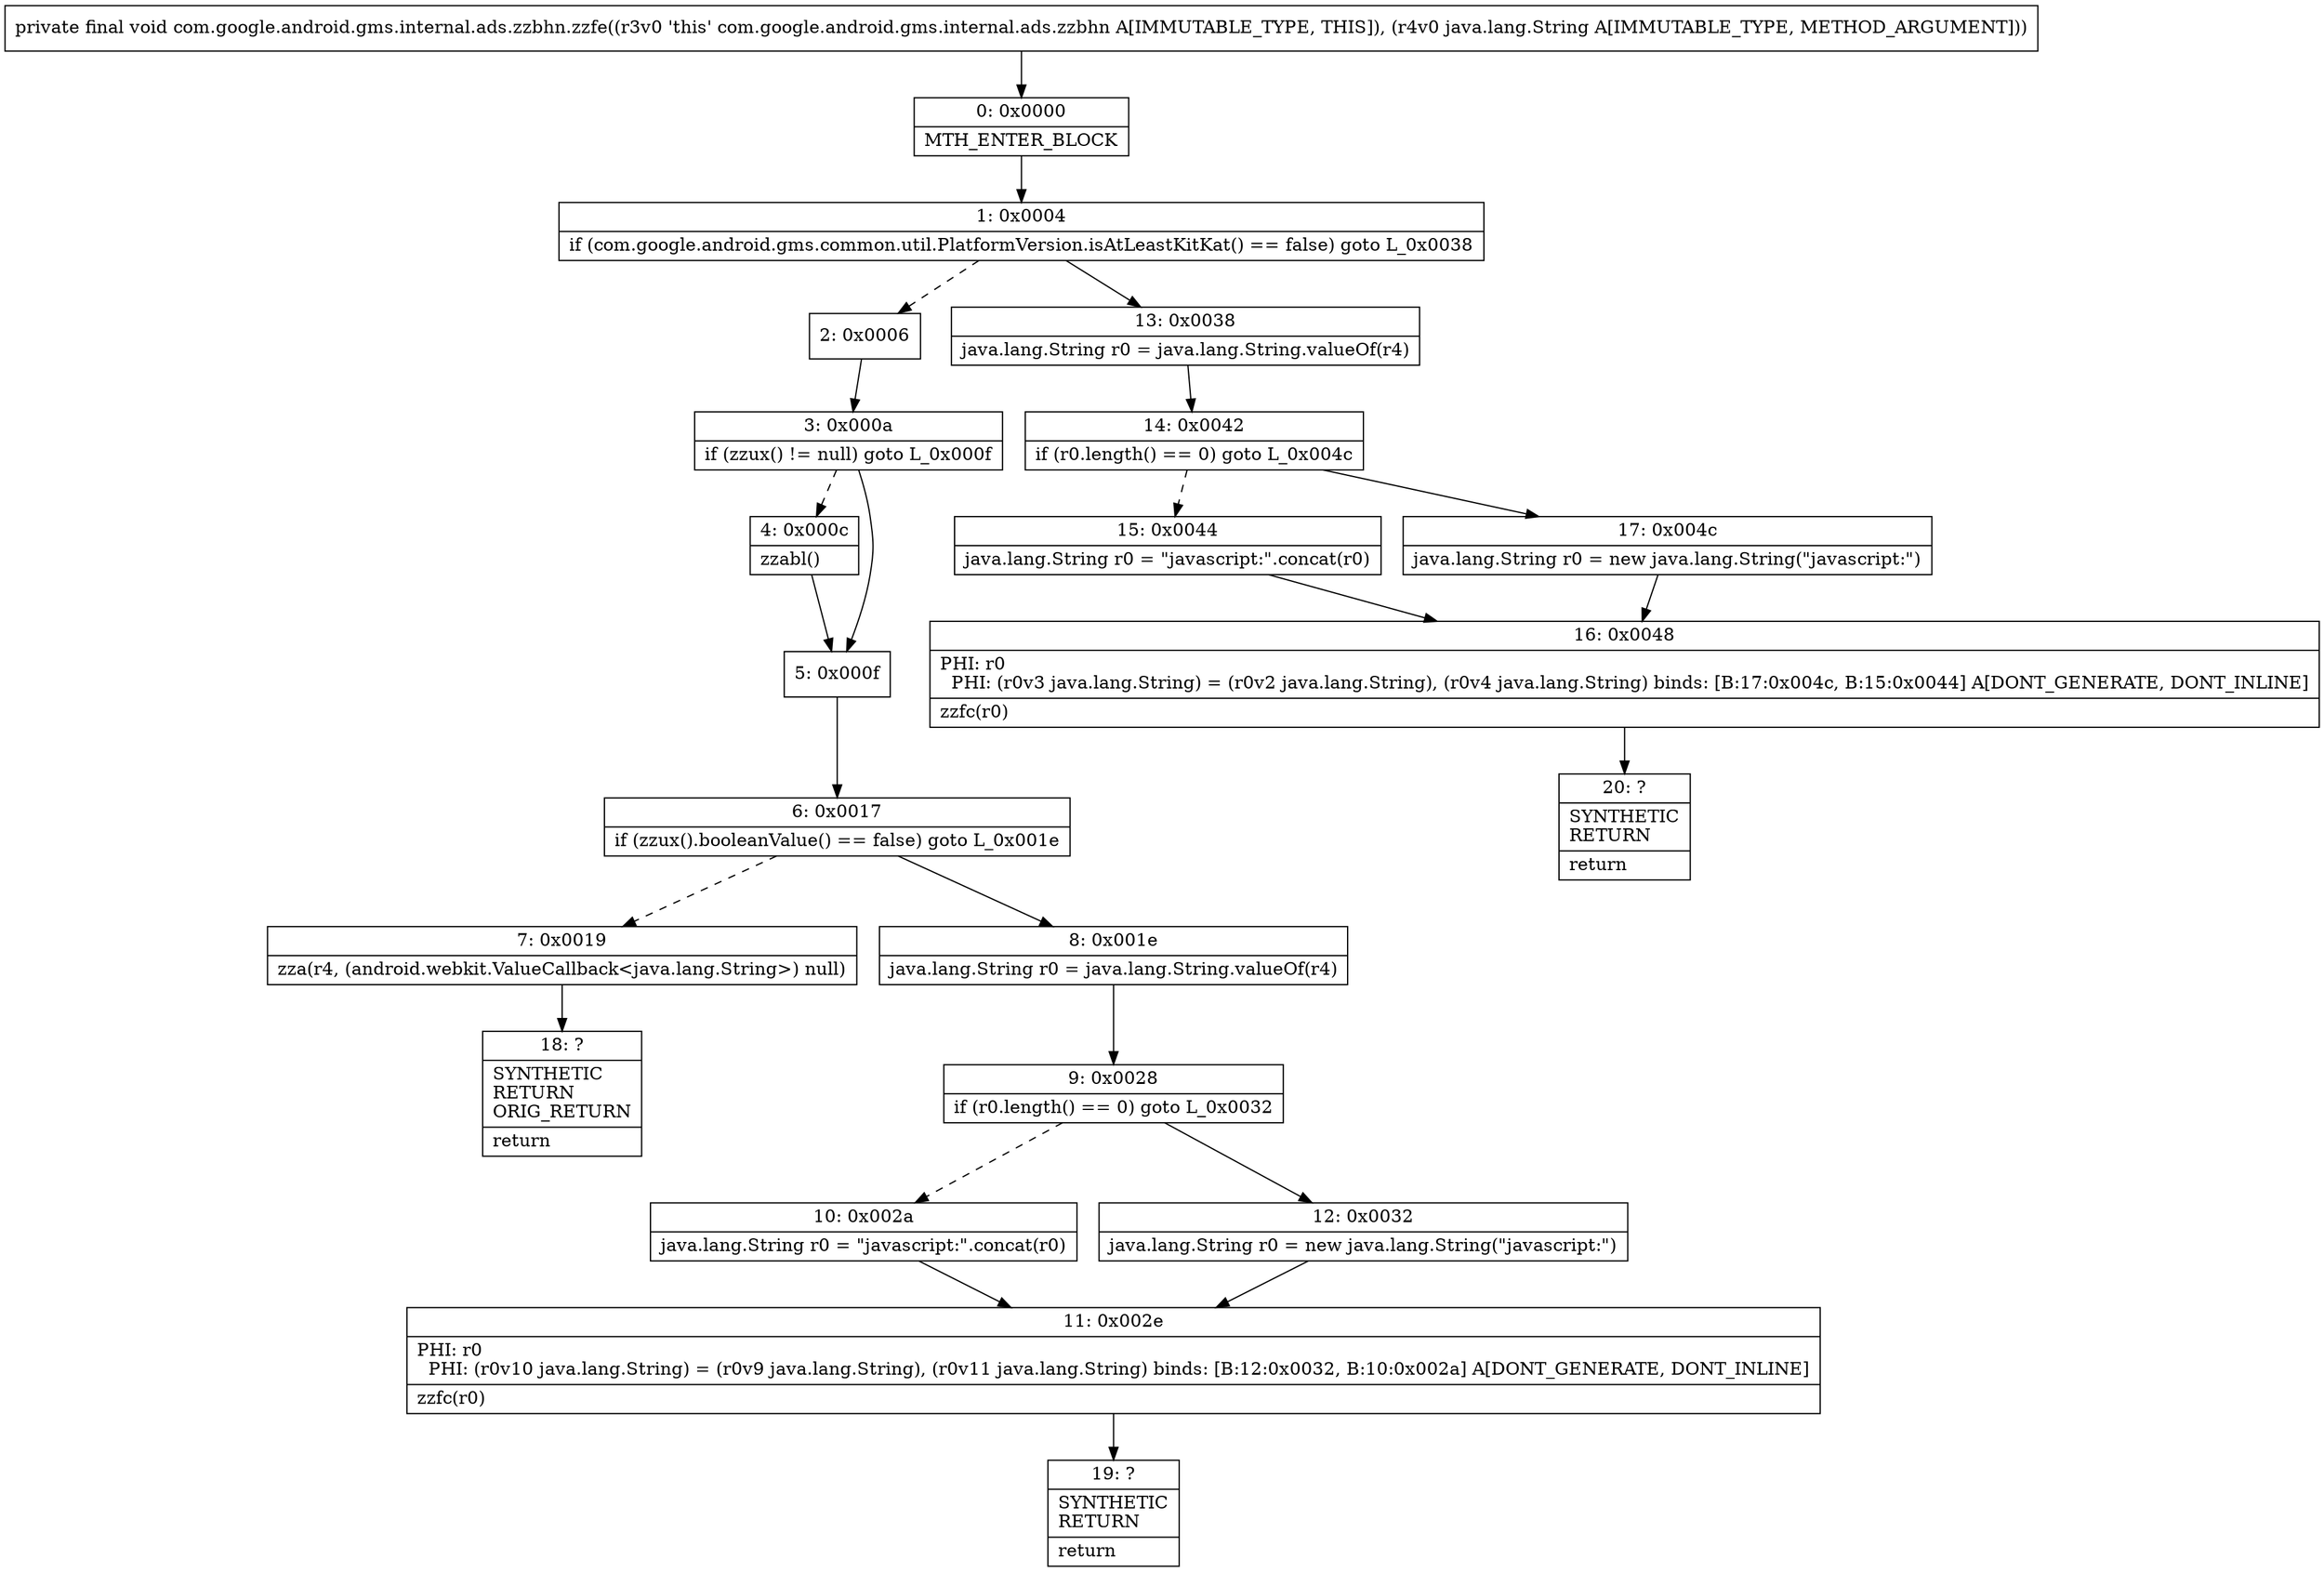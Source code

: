 digraph "CFG forcom.google.android.gms.internal.ads.zzbhn.zzfe(Ljava\/lang\/String;)V" {
Node_0 [shape=record,label="{0\:\ 0x0000|MTH_ENTER_BLOCK\l}"];
Node_1 [shape=record,label="{1\:\ 0x0004|if (com.google.android.gms.common.util.PlatformVersion.isAtLeastKitKat() == false) goto L_0x0038\l}"];
Node_2 [shape=record,label="{2\:\ 0x0006}"];
Node_3 [shape=record,label="{3\:\ 0x000a|if (zzux() != null) goto L_0x000f\l}"];
Node_4 [shape=record,label="{4\:\ 0x000c|zzabl()\l}"];
Node_5 [shape=record,label="{5\:\ 0x000f}"];
Node_6 [shape=record,label="{6\:\ 0x0017|if (zzux().booleanValue() == false) goto L_0x001e\l}"];
Node_7 [shape=record,label="{7\:\ 0x0019|zza(r4, (android.webkit.ValueCallback\<java.lang.String\>) null)\l}"];
Node_8 [shape=record,label="{8\:\ 0x001e|java.lang.String r0 = java.lang.String.valueOf(r4)\l}"];
Node_9 [shape=record,label="{9\:\ 0x0028|if (r0.length() == 0) goto L_0x0032\l}"];
Node_10 [shape=record,label="{10\:\ 0x002a|java.lang.String r0 = \"javascript:\".concat(r0)\l}"];
Node_11 [shape=record,label="{11\:\ 0x002e|PHI: r0 \l  PHI: (r0v10 java.lang.String) = (r0v9 java.lang.String), (r0v11 java.lang.String) binds: [B:12:0x0032, B:10:0x002a] A[DONT_GENERATE, DONT_INLINE]\l|zzfc(r0)\l}"];
Node_12 [shape=record,label="{12\:\ 0x0032|java.lang.String r0 = new java.lang.String(\"javascript:\")\l}"];
Node_13 [shape=record,label="{13\:\ 0x0038|java.lang.String r0 = java.lang.String.valueOf(r4)\l}"];
Node_14 [shape=record,label="{14\:\ 0x0042|if (r0.length() == 0) goto L_0x004c\l}"];
Node_15 [shape=record,label="{15\:\ 0x0044|java.lang.String r0 = \"javascript:\".concat(r0)\l}"];
Node_16 [shape=record,label="{16\:\ 0x0048|PHI: r0 \l  PHI: (r0v3 java.lang.String) = (r0v2 java.lang.String), (r0v4 java.lang.String) binds: [B:17:0x004c, B:15:0x0044] A[DONT_GENERATE, DONT_INLINE]\l|zzfc(r0)\l}"];
Node_17 [shape=record,label="{17\:\ 0x004c|java.lang.String r0 = new java.lang.String(\"javascript:\")\l}"];
Node_18 [shape=record,label="{18\:\ ?|SYNTHETIC\lRETURN\lORIG_RETURN\l|return\l}"];
Node_19 [shape=record,label="{19\:\ ?|SYNTHETIC\lRETURN\l|return\l}"];
Node_20 [shape=record,label="{20\:\ ?|SYNTHETIC\lRETURN\l|return\l}"];
MethodNode[shape=record,label="{private final void com.google.android.gms.internal.ads.zzbhn.zzfe((r3v0 'this' com.google.android.gms.internal.ads.zzbhn A[IMMUTABLE_TYPE, THIS]), (r4v0 java.lang.String A[IMMUTABLE_TYPE, METHOD_ARGUMENT])) }"];
MethodNode -> Node_0;
Node_0 -> Node_1;
Node_1 -> Node_2[style=dashed];
Node_1 -> Node_13;
Node_2 -> Node_3;
Node_3 -> Node_4[style=dashed];
Node_3 -> Node_5;
Node_4 -> Node_5;
Node_5 -> Node_6;
Node_6 -> Node_7[style=dashed];
Node_6 -> Node_8;
Node_7 -> Node_18;
Node_8 -> Node_9;
Node_9 -> Node_10[style=dashed];
Node_9 -> Node_12;
Node_10 -> Node_11;
Node_11 -> Node_19;
Node_12 -> Node_11;
Node_13 -> Node_14;
Node_14 -> Node_15[style=dashed];
Node_14 -> Node_17;
Node_15 -> Node_16;
Node_16 -> Node_20;
Node_17 -> Node_16;
}

